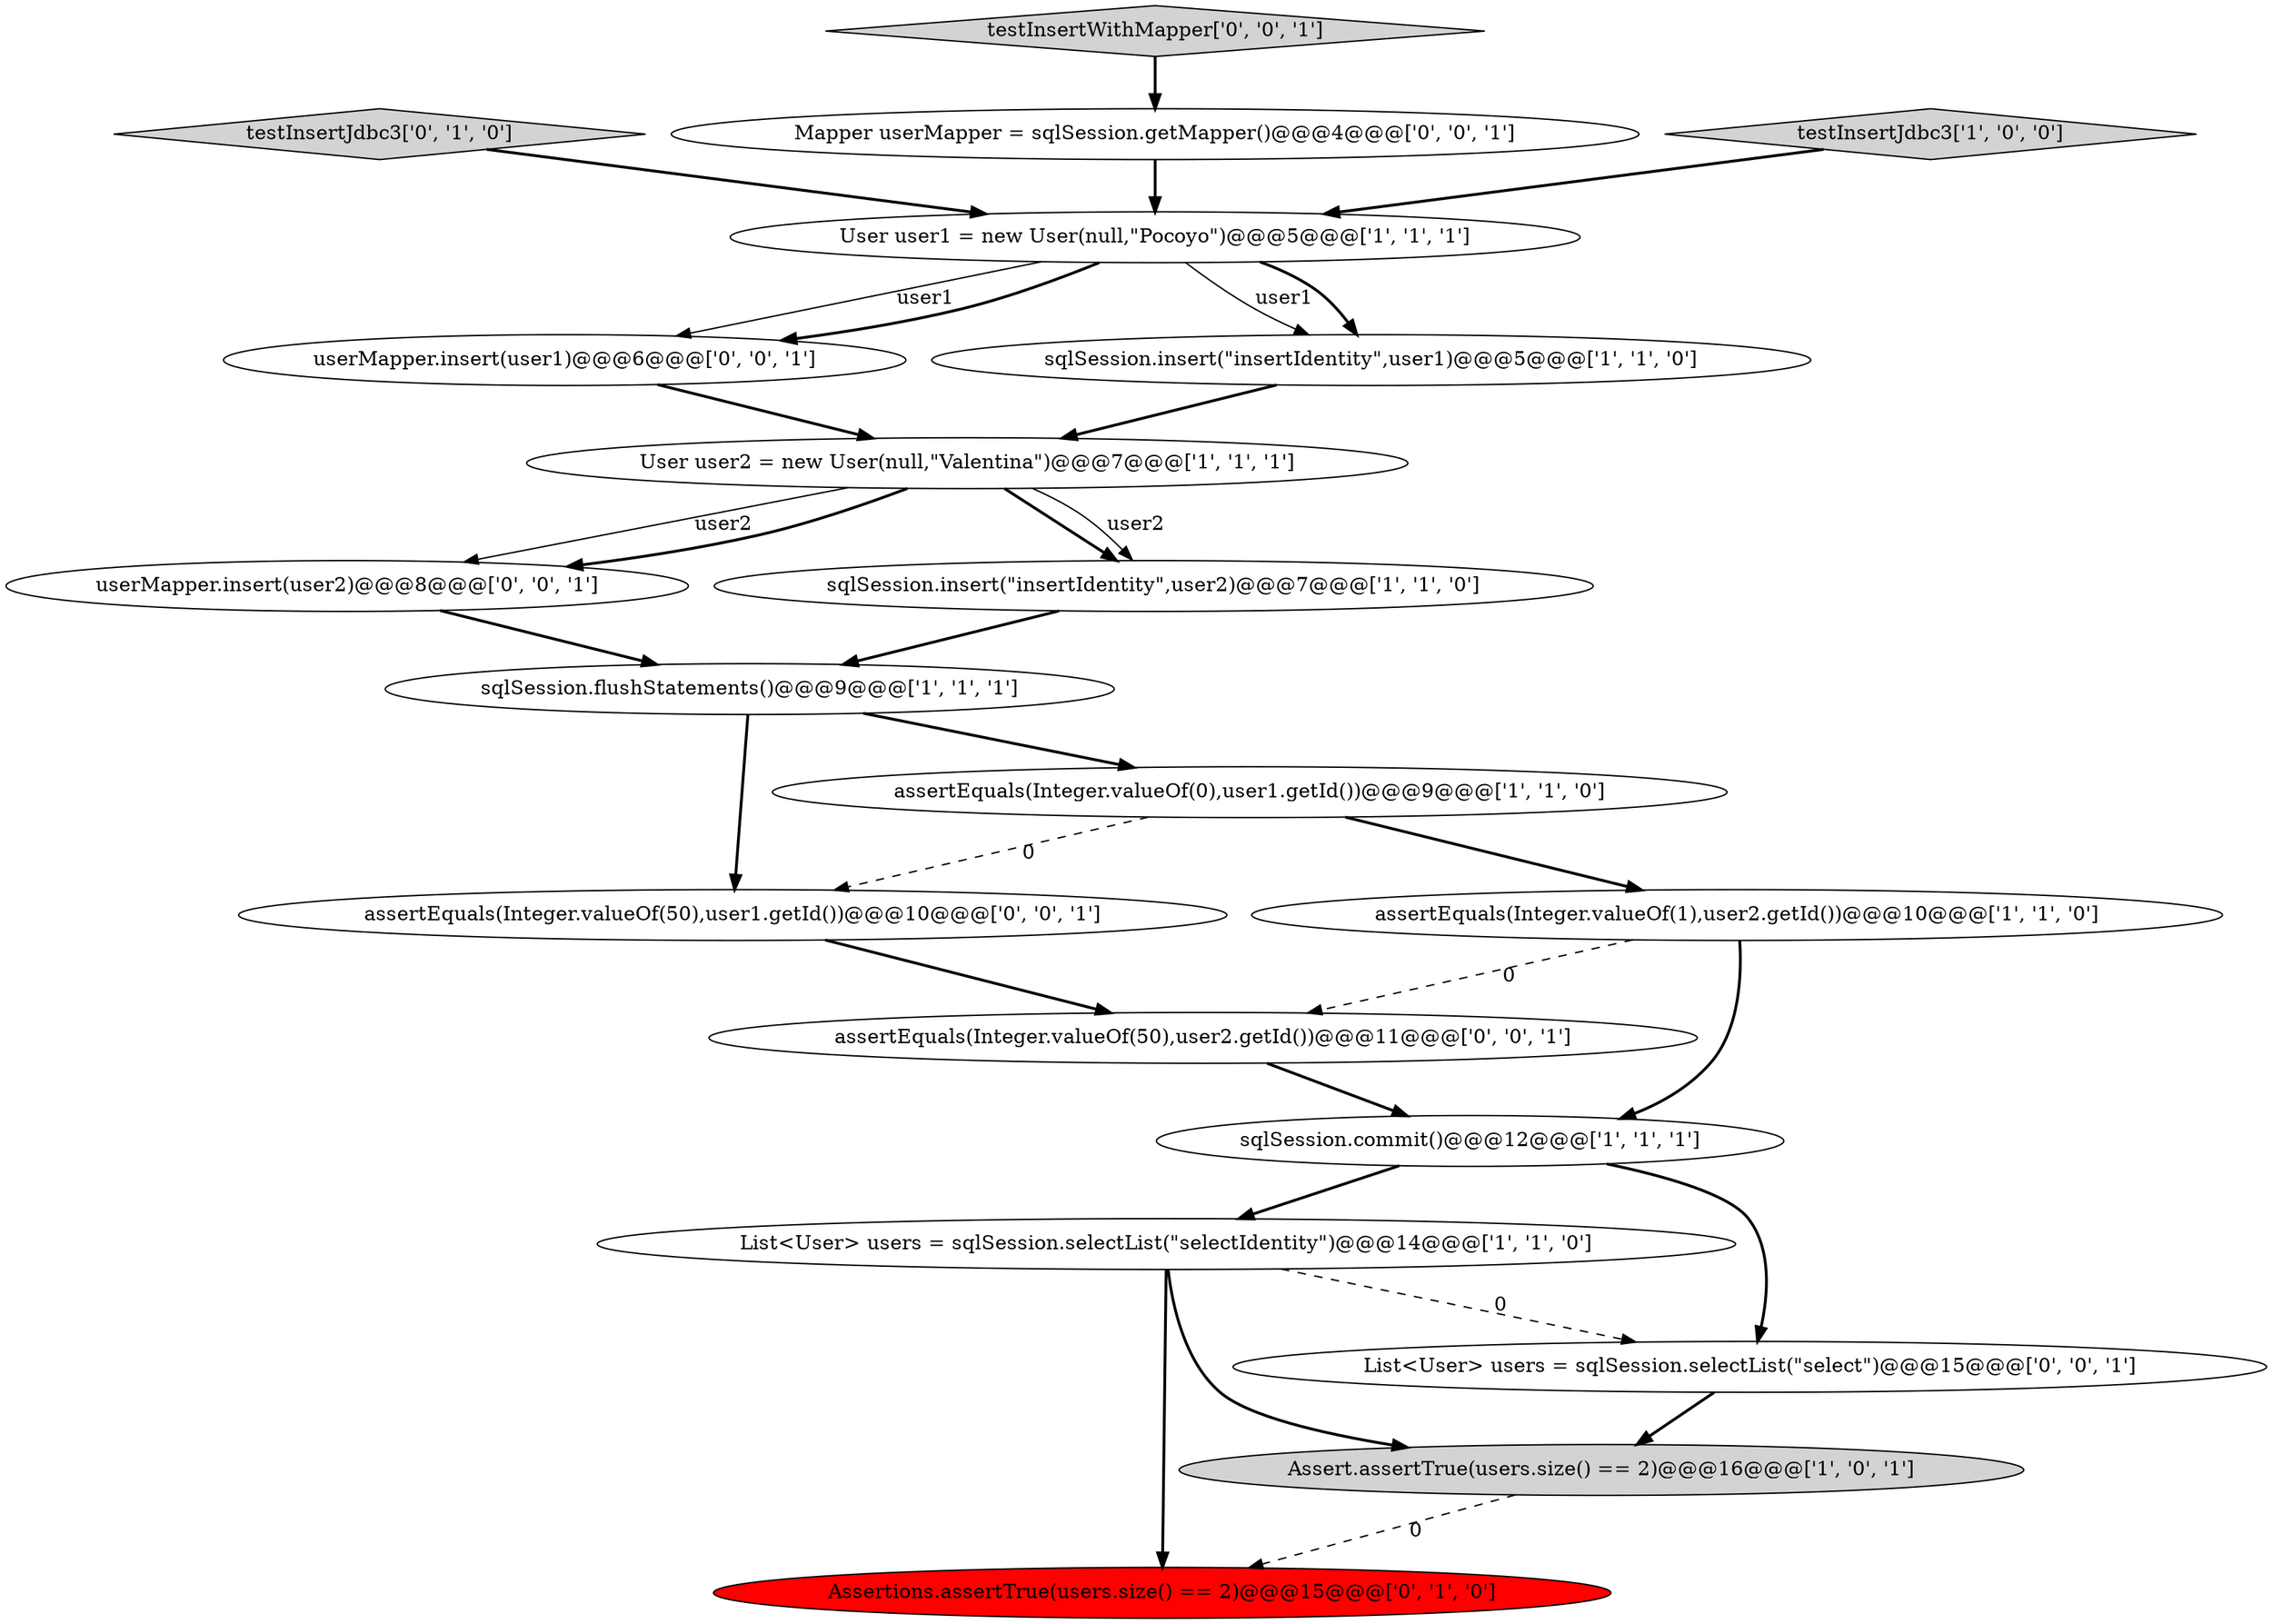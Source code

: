 digraph {
13 [style = filled, label = "userMapper.insert(user2)@@@8@@@['0', '0', '1']", fillcolor = white, shape = ellipse image = "AAA0AAABBB3BBB"];
2 [style = filled, label = "sqlSession.flushStatements()@@@9@@@['1', '1', '1']", fillcolor = white, shape = ellipse image = "AAA0AAABBB1BBB"];
5 [style = filled, label = "User user1 = new User(null,\"Pocoyo\")@@@5@@@['1', '1', '1']", fillcolor = white, shape = ellipse image = "AAA0AAABBB1BBB"];
11 [style = filled, label = "testInsertJdbc3['0', '1', '0']", fillcolor = lightgray, shape = diamond image = "AAA0AAABBB2BBB"];
17 [style = filled, label = "assertEquals(Integer.valueOf(50),user1.getId())@@@10@@@['0', '0', '1']", fillcolor = white, shape = ellipse image = "AAA0AAABBB3BBB"];
6 [style = filled, label = "assertEquals(Integer.valueOf(0),user1.getId())@@@9@@@['1', '1', '0']", fillcolor = white, shape = ellipse image = "AAA0AAABBB1BBB"];
12 [style = filled, label = "Assertions.assertTrue(users.size() == 2)@@@15@@@['0', '1', '0']", fillcolor = red, shape = ellipse image = "AAA1AAABBB2BBB"];
3 [style = filled, label = "sqlSession.insert(\"insertIdentity\",user2)@@@7@@@['1', '1', '0']", fillcolor = white, shape = ellipse image = "AAA0AAABBB1BBB"];
8 [style = filled, label = "assertEquals(Integer.valueOf(1),user2.getId())@@@10@@@['1', '1', '0']", fillcolor = white, shape = ellipse image = "AAA0AAABBB1BBB"];
16 [style = filled, label = "Mapper userMapper = sqlSession.getMapper()@@@4@@@['0', '0', '1']", fillcolor = white, shape = ellipse image = "AAA0AAABBB3BBB"];
9 [style = filled, label = "User user2 = new User(null,\"Valentina\")@@@7@@@['1', '1', '1']", fillcolor = white, shape = ellipse image = "AAA0AAABBB1BBB"];
10 [style = filled, label = "Assert.assertTrue(users.size() == 2)@@@16@@@['1', '0', '1']", fillcolor = lightgray, shape = ellipse image = "AAA0AAABBB1BBB"];
18 [style = filled, label = "userMapper.insert(user1)@@@6@@@['0', '0', '1']", fillcolor = white, shape = ellipse image = "AAA0AAABBB3BBB"];
7 [style = filled, label = "testInsertJdbc3['1', '0', '0']", fillcolor = lightgray, shape = diamond image = "AAA0AAABBB1BBB"];
15 [style = filled, label = "List<User> users = sqlSession.selectList(\"select\")@@@15@@@['0', '0', '1']", fillcolor = white, shape = ellipse image = "AAA0AAABBB3BBB"];
19 [style = filled, label = "testInsertWithMapper['0', '0', '1']", fillcolor = lightgray, shape = diamond image = "AAA0AAABBB3BBB"];
1 [style = filled, label = "List<User> users = sqlSession.selectList(\"selectIdentity\")@@@14@@@['1', '1', '0']", fillcolor = white, shape = ellipse image = "AAA0AAABBB1BBB"];
14 [style = filled, label = "assertEquals(Integer.valueOf(50),user2.getId())@@@11@@@['0', '0', '1']", fillcolor = white, shape = ellipse image = "AAA0AAABBB3BBB"];
0 [style = filled, label = "sqlSession.insert(\"insertIdentity\",user1)@@@5@@@['1', '1', '0']", fillcolor = white, shape = ellipse image = "AAA0AAABBB1BBB"];
4 [style = filled, label = "sqlSession.commit()@@@12@@@['1', '1', '1']", fillcolor = white, shape = ellipse image = "AAA0AAABBB1BBB"];
2->17 [style = bold, label=""];
0->9 [style = bold, label=""];
5->18 [style = solid, label="user1"];
15->10 [style = bold, label=""];
2->6 [style = bold, label=""];
1->15 [style = dashed, label="0"];
4->15 [style = bold, label=""];
10->12 [style = dashed, label="0"];
6->17 [style = dashed, label="0"];
5->18 [style = bold, label=""];
8->14 [style = dashed, label="0"];
19->16 [style = bold, label=""];
5->0 [style = solid, label="user1"];
9->13 [style = solid, label="user2"];
11->5 [style = bold, label=""];
7->5 [style = bold, label=""];
14->4 [style = bold, label=""];
3->2 [style = bold, label=""];
5->0 [style = bold, label=""];
17->14 [style = bold, label=""];
6->8 [style = bold, label=""];
18->9 [style = bold, label=""];
13->2 [style = bold, label=""];
1->12 [style = bold, label=""];
16->5 [style = bold, label=""];
9->3 [style = bold, label=""];
4->1 [style = bold, label=""];
9->3 [style = solid, label="user2"];
8->4 [style = bold, label=""];
1->10 [style = bold, label=""];
9->13 [style = bold, label=""];
}
